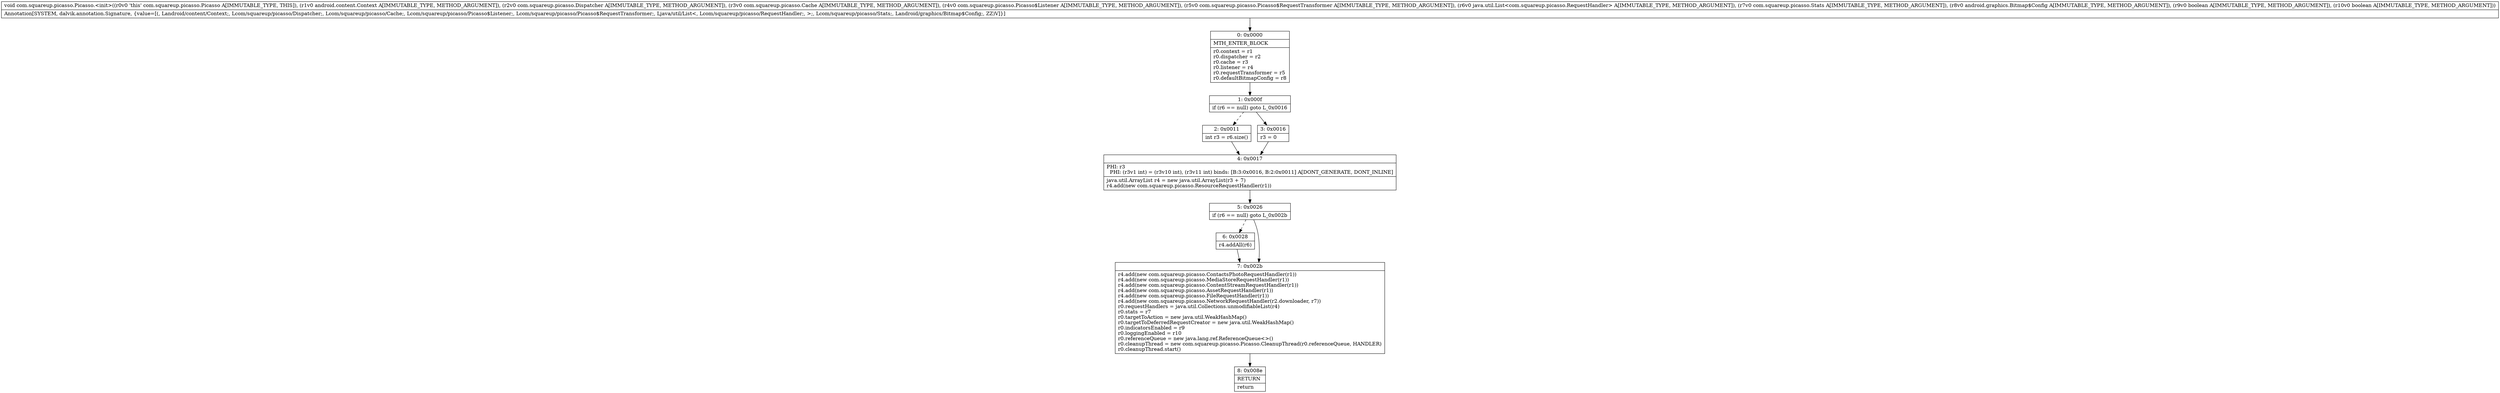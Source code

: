 digraph "CFG forcom.squareup.picasso.Picasso.\<init\>(Landroid\/content\/Context;Lcom\/squareup\/picasso\/Dispatcher;Lcom\/squareup\/picasso\/Cache;Lcom\/squareup\/picasso\/Picasso$Listener;Lcom\/squareup\/picasso\/Picasso$RequestTransformer;Ljava\/util\/List;Lcom\/squareup\/picasso\/Stats;Landroid\/graphics\/Bitmap$Config;ZZ)V" {
Node_0 [shape=record,label="{0\:\ 0x0000|MTH_ENTER_BLOCK\l|r0.context = r1\lr0.dispatcher = r2\lr0.cache = r3\lr0.listener = r4\lr0.requestTransformer = r5\lr0.defaultBitmapConfig = r8\l}"];
Node_1 [shape=record,label="{1\:\ 0x000f|if (r6 == null) goto L_0x0016\l}"];
Node_2 [shape=record,label="{2\:\ 0x0011|int r3 = r6.size()\l}"];
Node_3 [shape=record,label="{3\:\ 0x0016|r3 = 0\l}"];
Node_4 [shape=record,label="{4\:\ 0x0017|PHI: r3 \l  PHI: (r3v1 int) = (r3v10 int), (r3v11 int) binds: [B:3:0x0016, B:2:0x0011] A[DONT_GENERATE, DONT_INLINE]\l|java.util.ArrayList r4 = new java.util.ArrayList(r3 + 7)\lr4.add(new com.squareup.picasso.ResourceRequestHandler(r1))\l}"];
Node_5 [shape=record,label="{5\:\ 0x0026|if (r6 == null) goto L_0x002b\l}"];
Node_6 [shape=record,label="{6\:\ 0x0028|r4.addAll(r6)\l}"];
Node_7 [shape=record,label="{7\:\ 0x002b|r4.add(new com.squareup.picasso.ContactsPhotoRequestHandler(r1))\lr4.add(new com.squareup.picasso.MediaStoreRequestHandler(r1))\lr4.add(new com.squareup.picasso.ContentStreamRequestHandler(r1))\lr4.add(new com.squareup.picasso.AssetRequestHandler(r1))\lr4.add(new com.squareup.picasso.FileRequestHandler(r1))\lr4.add(new com.squareup.picasso.NetworkRequestHandler(r2.downloader, r7))\lr0.requestHandlers = java.util.Collections.unmodifiableList(r4)\lr0.stats = r7\lr0.targetToAction = new java.util.WeakHashMap()\lr0.targetToDeferredRequestCreator = new java.util.WeakHashMap()\lr0.indicatorsEnabled = r9\lr0.loggingEnabled = r10\lr0.referenceQueue = new java.lang.ref.ReferenceQueue\<\>()\lr0.cleanupThread = new com.squareup.picasso.Picasso.CleanupThread(r0.referenceQueue, HANDLER)\lr0.cleanupThread.start()\l}"];
Node_8 [shape=record,label="{8\:\ 0x008e|RETURN\l|return\l}"];
MethodNode[shape=record,label="{void com.squareup.picasso.Picasso.\<init\>((r0v0 'this' com.squareup.picasso.Picasso A[IMMUTABLE_TYPE, THIS]), (r1v0 android.content.Context A[IMMUTABLE_TYPE, METHOD_ARGUMENT]), (r2v0 com.squareup.picasso.Dispatcher A[IMMUTABLE_TYPE, METHOD_ARGUMENT]), (r3v0 com.squareup.picasso.Cache A[IMMUTABLE_TYPE, METHOD_ARGUMENT]), (r4v0 com.squareup.picasso.Picasso$Listener A[IMMUTABLE_TYPE, METHOD_ARGUMENT]), (r5v0 com.squareup.picasso.Picasso$RequestTransformer A[IMMUTABLE_TYPE, METHOD_ARGUMENT]), (r6v0 java.util.List\<com.squareup.picasso.RequestHandler\> A[IMMUTABLE_TYPE, METHOD_ARGUMENT]), (r7v0 com.squareup.picasso.Stats A[IMMUTABLE_TYPE, METHOD_ARGUMENT]), (r8v0 android.graphics.Bitmap$Config A[IMMUTABLE_TYPE, METHOD_ARGUMENT]), (r9v0 boolean A[IMMUTABLE_TYPE, METHOD_ARGUMENT]), (r10v0 boolean A[IMMUTABLE_TYPE, METHOD_ARGUMENT]))  | Annotation[SYSTEM, dalvik.annotation.Signature, \{value=[(, Landroid\/content\/Context;, Lcom\/squareup\/picasso\/Dispatcher;, Lcom\/squareup\/picasso\/Cache;, Lcom\/squareup\/picasso\/Picasso$Listener;, Lcom\/squareup\/picasso\/Picasso$RequestTransformer;, Ljava\/util\/List\<, Lcom\/squareup\/picasso\/RequestHandler;, \>;, Lcom\/squareup\/picasso\/Stats;, Landroid\/graphics\/Bitmap$Config;, ZZ)V]\}]\l}"];
MethodNode -> Node_0;
Node_0 -> Node_1;
Node_1 -> Node_2[style=dashed];
Node_1 -> Node_3;
Node_2 -> Node_4;
Node_3 -> Node_4;
Node_4 -> Node_5;
Node_5 -> Node_6[style=dashed];
Node_5 -> Node_7;
Node_6 -> Node_7;
Node_7 -> Node_8;
}

